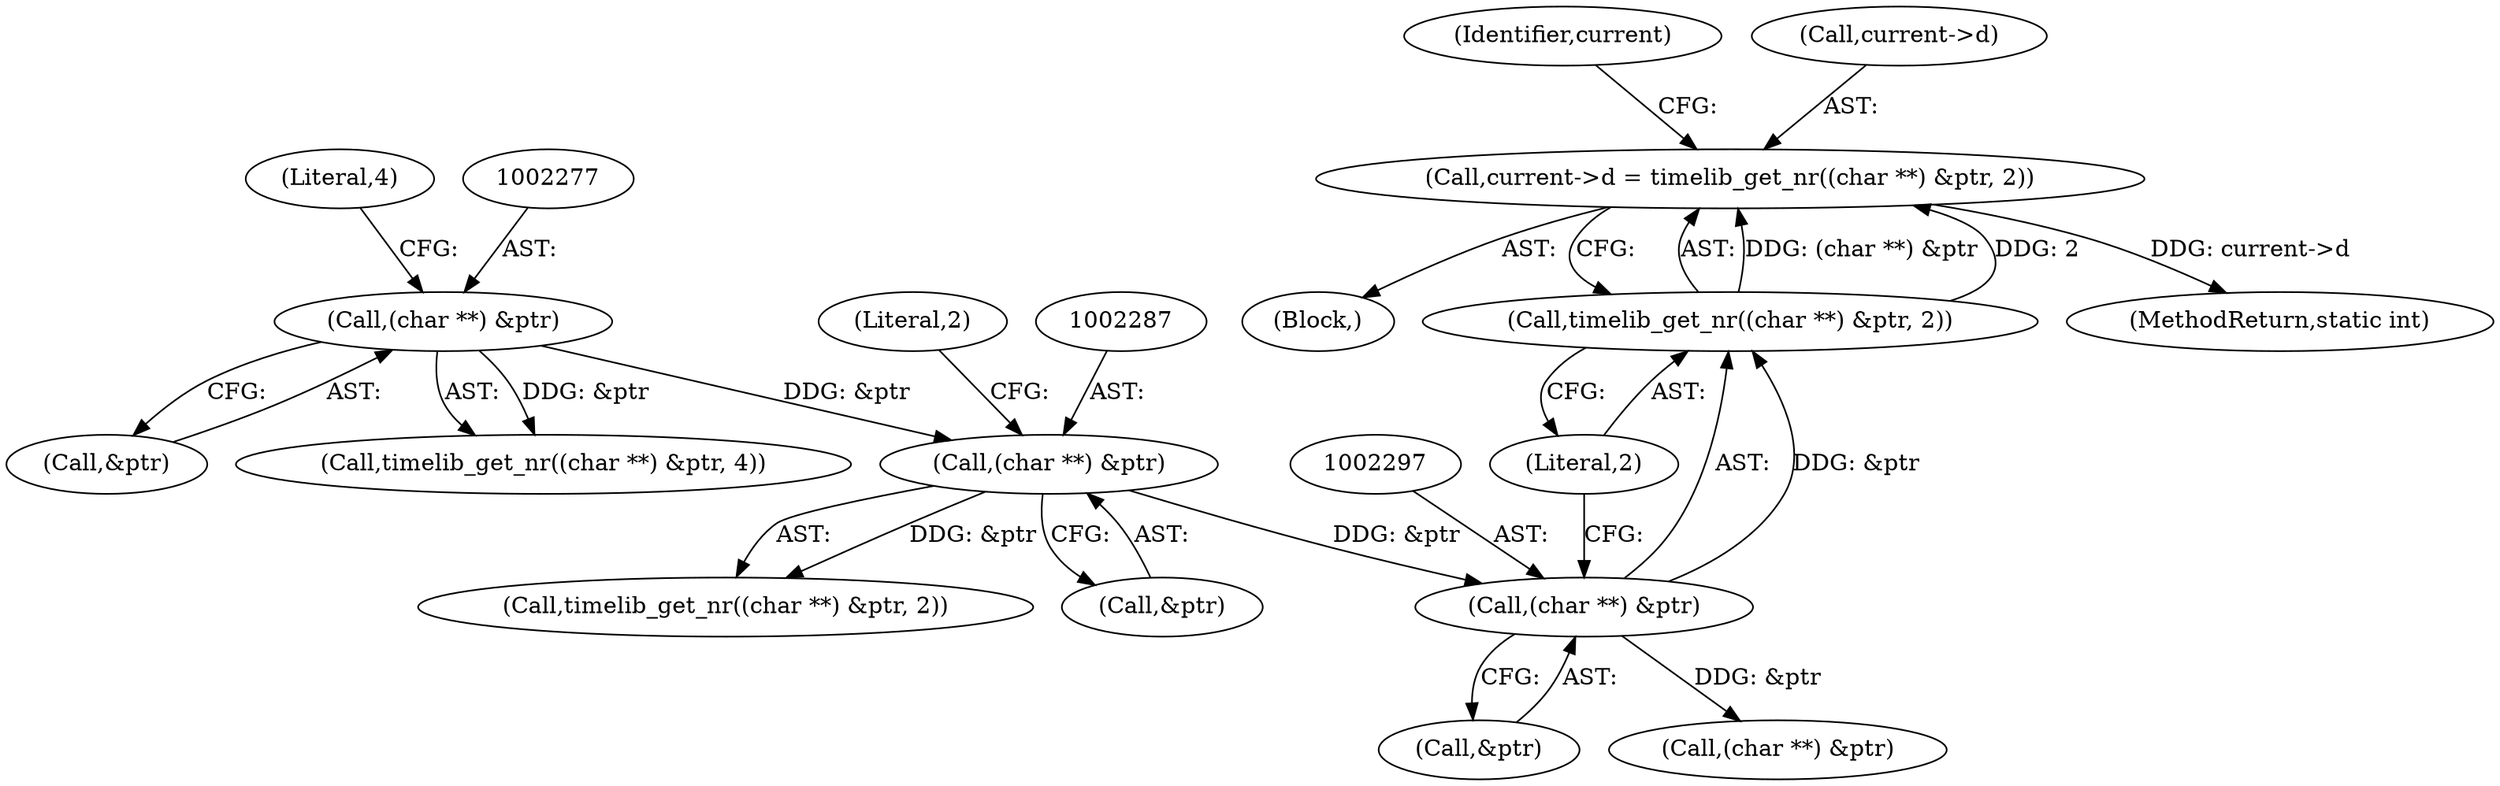 digraph "0_php_12fe4e90be7bfa2a763197079f68f5568a14e071@pointer" {
"1002291" [label="(Call,current->d = timelib_get_nr((char **) &ptr, 2))"];
"1002295" [label="(Call,timelib_get_nr((char **) &ptr, 2))"];
"1002296" [label="(Call,(char **) &ptr)"];
"1002286" [label="(Call,(char **) &ptr)"];
"1002276" [label="(Call,(char **) &ptr)"];
"1002291" [label="(Call,current->d = timelib_get_nr((char **) &ptr, 2))"];
"1002295" [label="(Call,timelib_get_nr((char **) &ptr, 2))"];
"1002285" [label="(Call,timelib_get_nr((char **) &ptr, 2))"];
"1002278" [label="(Call,&ptr)"];
"1002235" [label="(Block,)"];
"1002276" [label="(Call,(char **) &ptr)"];
"1002290" [label="(Literal,2)"];
"1002296" [label="(Call,(char **) &ptr)"];
"1002298" [label="(Call,&ptr)"];
"1002300" [label="(Literal,2)"];
"1002303" [label="(Identifier,current)"];
"1002292" [label="(Call,current->d)"];
"1002286" [label="(Call,(char **) &ptr)"];
"1002306" [label="(Call,(char **) &ptr)"];
"1002288" [label="(Call,&ptr)"];
"1002275" [label="(Call,timelib_get_nr((char **) &ptr, 4))"];
"1002280" [label="(Literal,4)"];
"1002665" [label="(MethodReturn,static int)"];
"1002291" -> "1002235"  [label="AST: "];
"1002291" -> "1002295"  [label="CFG: "];
"1002292" -> "1002291"  [label="AST: "];
"1002295" -> "1002291"  [label="AST: "];
"1002303" -> "1002291"  [label="CFG: "];
"1002291" -> "1002665"  [label="DDG: current->d"];
"1002295" -> "1002291"  [label="DDG: (char **) &ptr"];
"1002295" -> "1002291"  [label="DDG: 2"];
"1002295" -> "1002300"  [label="CFG: "];
"1002296" -> "1002295"  [label="AST: "];
"1002300" -> "1002295"  [label="AST: "];
"1002296" -> "1002295"  [label="DDG: &ptr"];
"1002296" -> "1002298"  [label="CFG: "];
"1002297" -> "1002296"  [label="AST: "];
"1002298" -> "1002296"  [label="AST: "];
"1002300" -> "1002296"  [label="CFG: "];
"1002286" -> "1002296"  [label="DDG: &ptr"];
"1002296" -> "1002306"  [label="DDG: &ptr"];
"1002286" -> "1002285"  [label="AST: "];
"1002286" -> "1002288"  [label="CFG: "];
"1002287" -> "1002286"  [label="AST: "];
"1002288" -> "1002286"  [label="AST: "];
"1002290" -> "1002286"  [label="CFG: "];
"1002286" -> "1002285"  [label="DDG: &ptr"];
"1002276" -> "1002286"  [label="DDG: &ptr"];
"1002276" -> "1002275"  [label="AST: "];
"1002276" -> "1002278"  [label="CFG: "];
"1002277" -> "1002276"  [label="AST: "];
"1002278" -> "1002276"  [label="AST: "];
"1002280" -> "1002276"  [label="CFG: "];
"1002276" -> "1002275"  [label="DDG: &ptr"];
}
